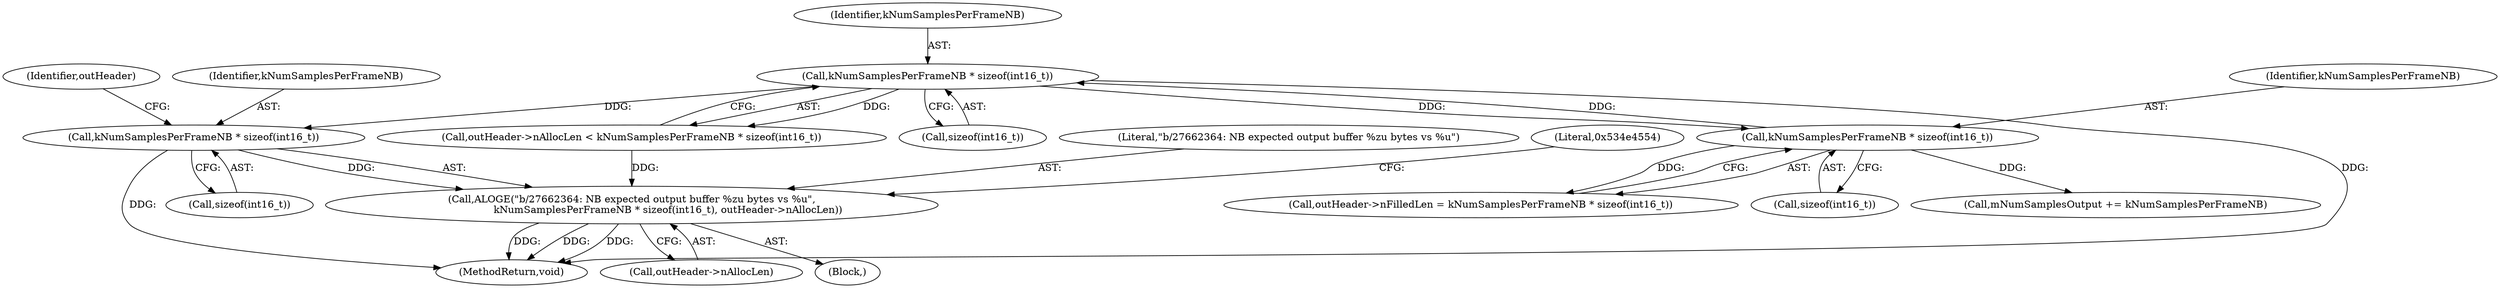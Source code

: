 digraph "0_Android_65756b4082cd79a2d99b2ccb5b392291fd53703f@API" {
"1000232" [label="(Call,kNumSamplesPerFrameNB * sizeof(int16_t))"];
"1000225" [label="(Call,kNumSamplesPerFrameNB * sizeof(int16_t))"];
"1000495" [label="(Call,kNumSamplesPerFrameNB * sizeof(int16_t))"];
"1000230" [label="(Call,ALOGE(\"b/27662364: NB expected output buffer %zu bytes vs %u\",\n                       kNumSamplesPerFrameNB * sizeof(int16_t), outHeader->nAllocLen))"];
"1000240" [label="(Literal,0x534e4554)"];
"1000230" [label="(Call,ALOGE(\"b/27662364: NB expected output buffer %zu bytes vs %u\",\n                       kNumSamplesPerFrameNB * sizeof(int16_t), outHeader->nAllocLen))"];
"1000237" [label="(Identifier,outHeader)"];
"1000225" [label="(Call,kNumSamplesPerFrameNB * sizeof(int16_t))"];
"1000495" [label="(Call,kNumSamplesPerFrameNB * sizeof(int16_t))"];
"1000221" [label="(Call,outHeader->nAllocLen < kNumSamplesPerFrameNB * sizeof(int16_t))"];
"1000236" [label="(Call,outHeader->nAllocLen)"];
"1000497" [label="(Call,sizeof(int16_t))"];
"1000229" [label="(Block,)"];
"1000231" [label="(Literal,\"b/27662364: NB expected output buffer %zu bytes vs %u\")"];
"1000234" [label="(Call,sizeof(int16_t))"];
"1000500" [label="(Call,mNumSamplesOutput += kNumSamplesPerFrameNB)"];
"1000226" [label="(Identifier,kNumSamplesPerFrameNB)"];
"1000491" [label="(Call,outHeader->nFilledLen = kNumSamplesPerFrameNB * sizeof(int16_t))"];
"1000233" [label="(Identifier,kNumSamplesPerFrameNB)"];
"1000496" [label="(Identifier,kNumSamplesPerFrameNB)"];
"1000556" [label="(MethodReturn,void)"];
"1000232" [label="(Call,kNumSamplesPerFrameNB * sizeof(int16_t))"];
"1000227" [label="(Call,sizeof(int16_t))"];
"1000232" -> "1000230"  [label="AST: "];
"1000232" -> "1000234"  [label="CFG: "];
"1000233" -> "1000232"  [label="AST: "];
"1000234" -> "1000232"  [label="AST: "];
"1000237" -> "1000232"  [label="CFG: "];
"1000232" -> "1000556"  [label="DDG: "];
"1000232" -> "1000230"  [label="DDG: "];
"1000225" -> "1000232"  [label="DDG: "];
"1000225" -> "1000221"  [label="AST: "];
"1000225" -> "1000227"  [label="CFG: "];
"1000226" -> "1000225"  [label="AST: "];
"1000227" -> "1000225"  [label="AST: "];
"1000221" -> "1000225"  [label="CFG: "];
"1000225" -> "1000556"  [label="DDG: "];
"1000225" -> "1000221"  [label="DDG: "];
"1000495" -> "1000225"  [label="DDG: "];
"1000225" -> "1000495"  [label="DDG: "];
"1000495" -> "1000491"  [label="AST: "];
"1000495" -> "1000497"  [label="CFG: "];
"1000496" -> "1000495"  [label="AST: "];
"1000497" -> "1000495"  [label="AST: "];
"1000491" -> "1000495"  [label="CFG: "];
"1000495" -> "1000491"  [label="DDG: "];
"1000495" -> "1000500"  [label="DDG: "];
"1000230" -> "1000229"  [label="AST: "];
"1000230" -> "1000236"  [label="CFG: "];
"1000231" -> "1000230"  [label="AST: "];
"1000236" -> "1000230"  [label="AST: "];
"1000240" -> "1000230"  [label="CFG: "];
"1000230" -> "1000556"  [label="DDG: "];
"1000230" -> "1000556"  [label="DDG: "];
"1000230" -> "1000556"  [label="DDG: "];
"1000221" -> "1000230"  [label="DDG: "];
}
